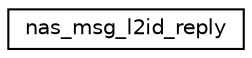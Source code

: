 digraph "Graphical Class Hierarchy"
{
 // LATEX_PDF_SIZE
  edge [fontname="Helvetica",fontsize="10",labelfontname="Helvetica",labelfontsize="10"];
  node [fontname="Helvetica",fontsize="10",shape=record];
  rankdir="LR";
  Node0 [label="nas_msg_l2id_reply",height=0.2,width=0.4,color="black", fillcolor="white", style="filled",URL="$structnas__msg__l2id__reply.html",tooltip=" "];
}
